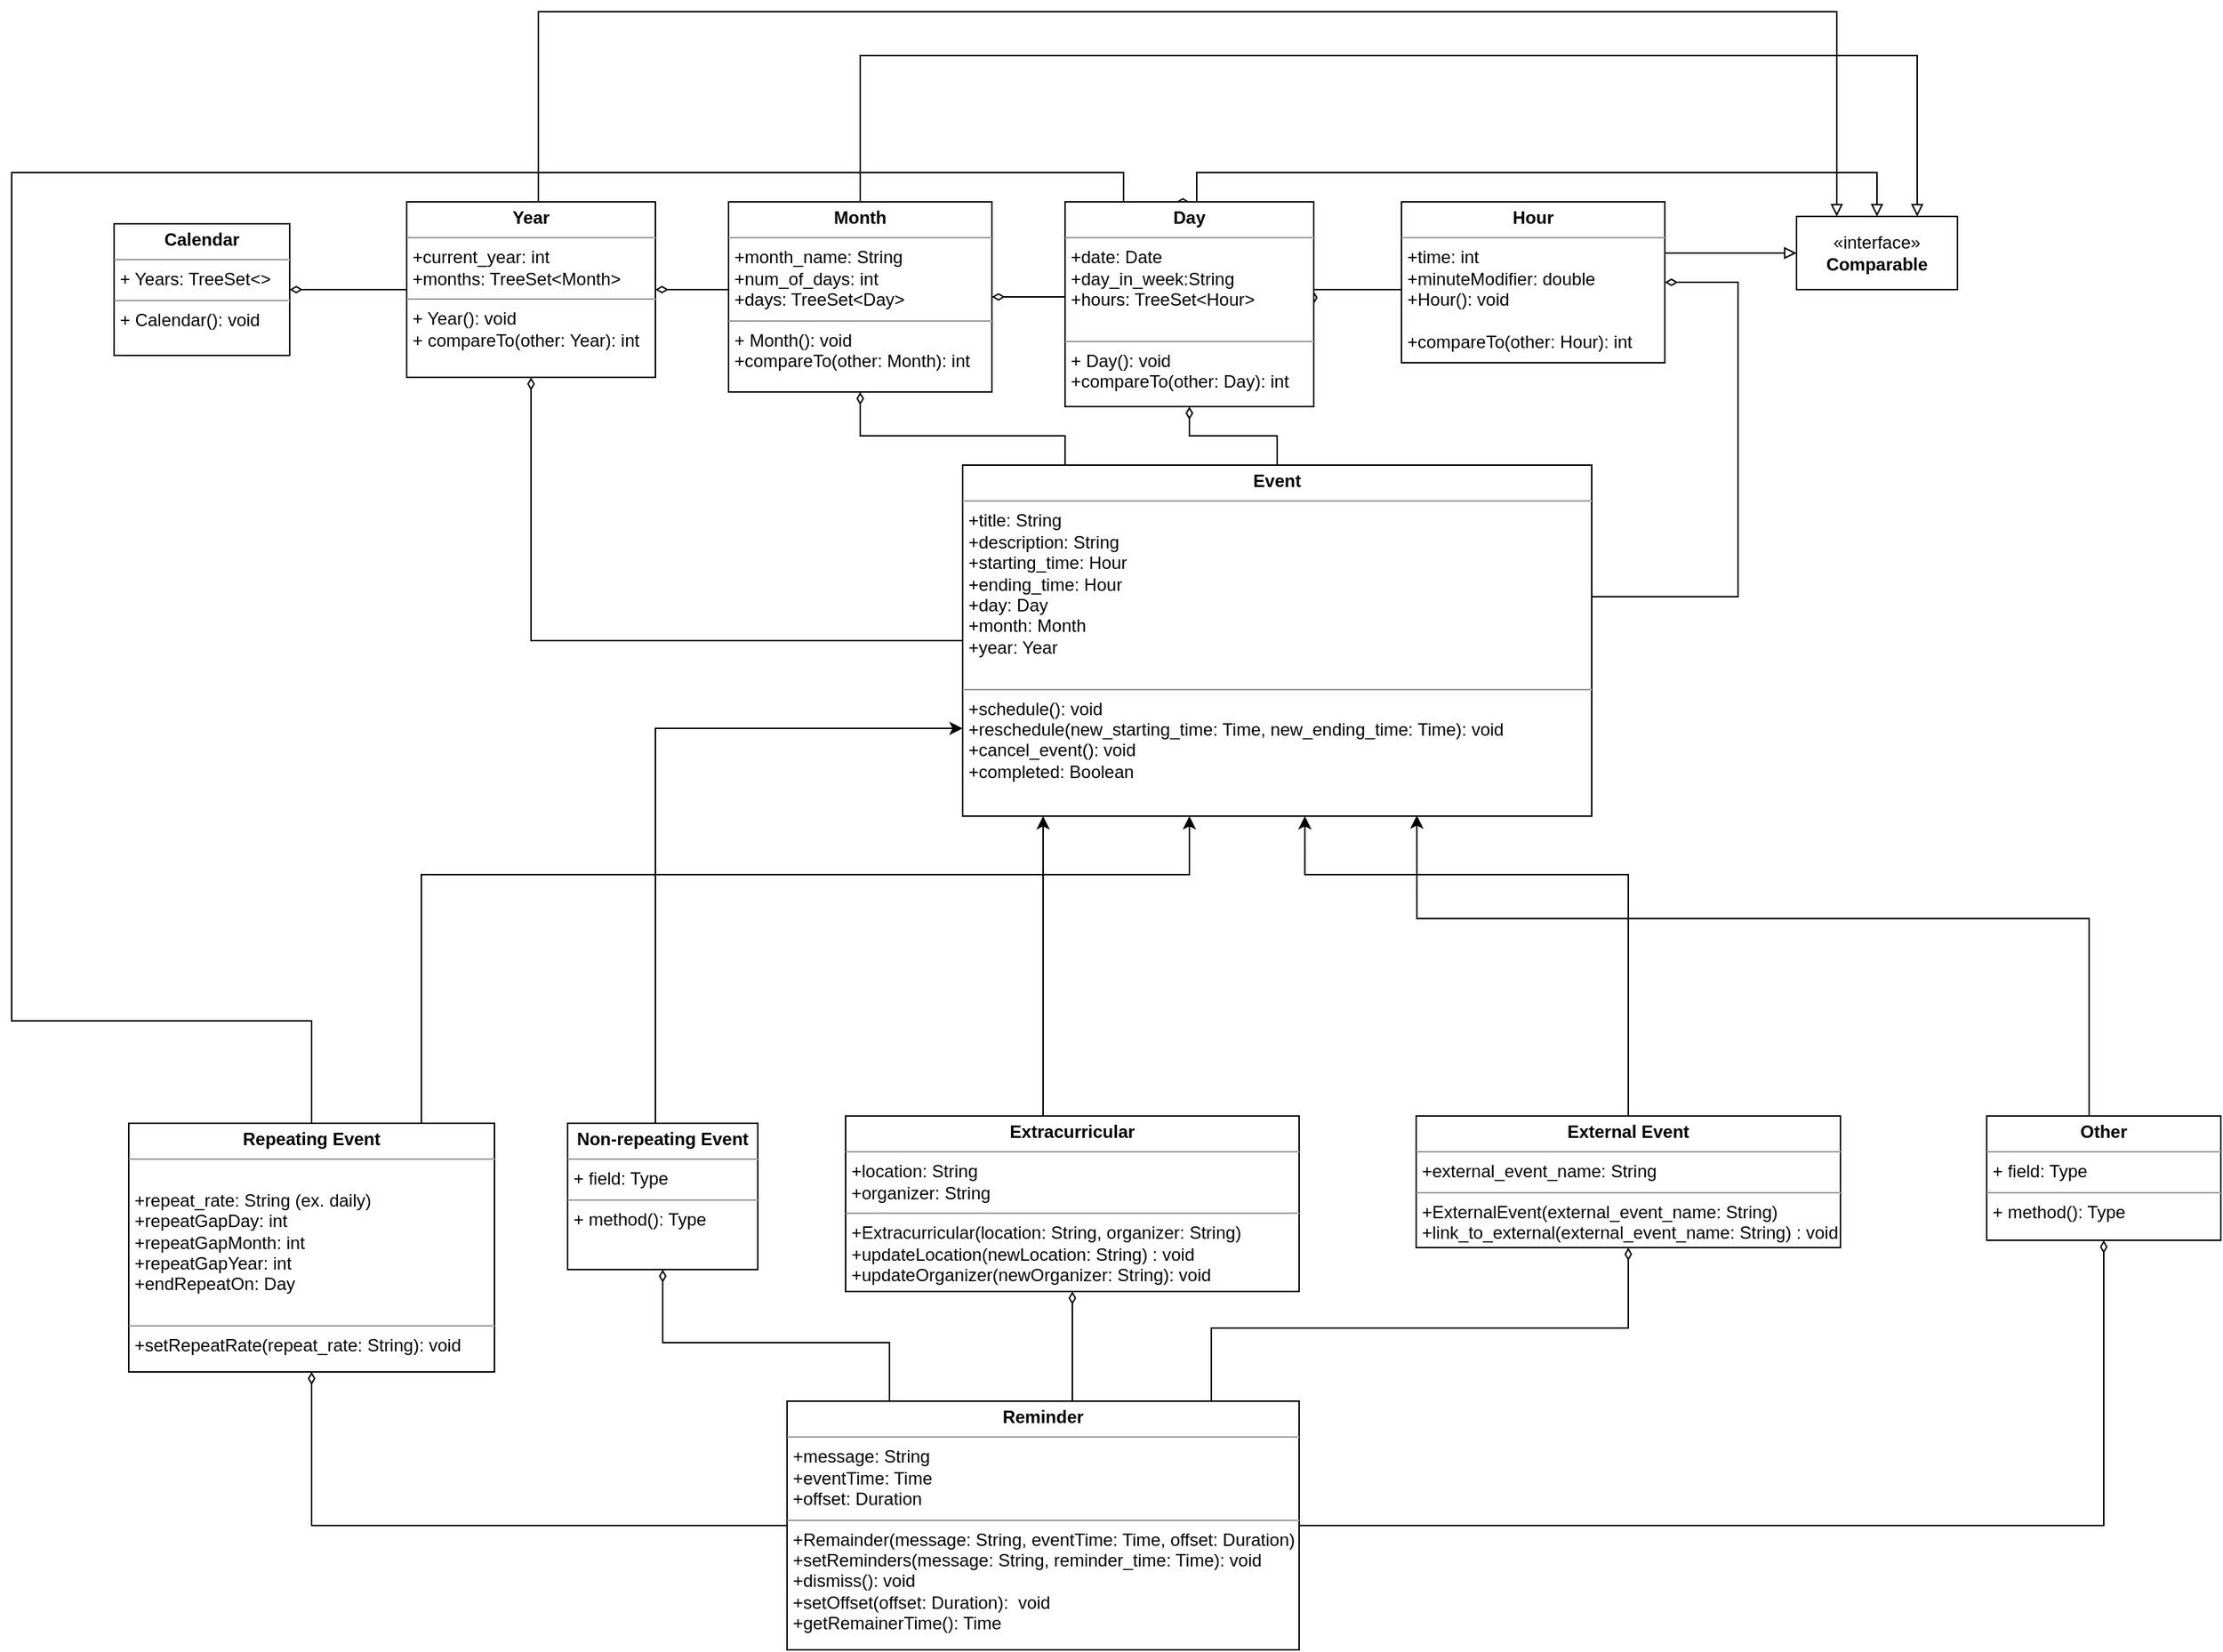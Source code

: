 <mxfile version="23.1.1" type="google">
  <diagram name="Page-1" id="-K9yy9LpAzxLwBDiCklg">
    <mxGraphModel grid="1" page="1" gridSize="10" guides="1" tooltips="1" connect="1" arrows="1" fold="1" pageScale="1" pageWidth="850" pageHeight="1100" math="0" shadow="0">
      <root>
        <mxCell id="0" />
        <mxCell id="1" parent="0" />
        <mxCell id="DYBAjCkYLBRbGj8Oh9fv-54" style="edgeStyle=orthogonalEdgeStyle;rounded=0;orthogonalLoop=1;jettySize=auto;html=1;endArrow=diamondThin;endFill=0;" edge="1" parent="1" source="fVKeZCsj54aVS2Uwb1Ek-9" target="DYBAjCkYLBRbGj8Oh9fv-42">
          <mxGeometry relative="1" as="geometry" />
        </mxCell>
        <mxCell id="fVKeZCsj54aVS2Uwb1Ek-9" value="&lt;p style=&quot;margin:0px;margin-top:4px;text-align:center;&quot;&gt;&lt;b&gt;Year&lt;/b&gt;&lt;/p&gt;&lt;hr size=&quot;1&quot;&gt;&lt;p style=&quot;margin:0px;margin-left:4px;&quot;&gt;+current_year: int&lt;/p&gt;&lt;p style=&quot;margin:0px;margin-left:4px;&quot;&gt;+months: TreeSet&amp;lt;Month&amp;gt;&lt;/p&gt;&lt;hr size=&quot;1&quot;&gt;&lt;p style=&quot;margin:0px;margin-left:4px;&quot;&gt;+ Year(): void&lt;/p&gt;&lt;p style=&quot;margin:0px;margin-left:4px;&quot;&gt;+ compareTo(other: Year): int&lt;/p&gt;" style="verticalAlign=top;align=left;overflow=fill;fontSize=12;fontFamily=Helvetica;html=1;whiteSpace=wrap;" vertex="1" parent="1">
          <mxGeometry x="100" y="30" width="170" height="120" as="geometry" />
        </mxCell>
        <mxCell id="DYBAjCkYLBRbGj8Oh9fv-66" style="edgeStyle=orthogonalEdgeStyle;rounded=0;orthogonalLoop=1;jettySize=auto;html=1;entryX=0.5;entryY=1;entryDx=0;entryDy=0;endArrow=diamondThin;endFill=0;" edge="1" parent="1" source="fVKeZCsj54aVS2Uwb1Ek-10" target="DYBAjCkYLBRbGj8Oh9fv-46">
          <mxGeometry relative="1" as="geometry" />
        </mxCell>
        <mxCell id="DYBAjCkYLBRbGj8Oh9fv-68" style="edgeStyle=orthogonalEdgeStyle;rounded=0;orthogonalLoop=1;jettySize=auto;html=1;entryX=0.5;entryY=1;entryDx=0;entryDy=0;endArrow=diamondThin;endFill=0;" edge="1" parent="1" source="fVKeZCsj54aVS2Uwb1Ek-10" target="DYBAjCkYLBRbGj8Oh9fv-44">
          <mxGeometry relative="1" as="geometry">
            <Array as="points">
              <mxPoint x="555" y="830" />
              <mxPoint x="555" y="830" />
            </Array>
          </mxGeometry>
        </mxCell>
        <mxCell id="DYBAjCkYLBRbGj8Oh9fv-95" style="edgeStyle=orthogonalEdgeStyle;rounded=0;orthogonalLoop=1;jettySize=auto;html=1;endArrow=diamondThin;endFill=0;" edge="1" parent="1" source="fVKeZCsj54aVS2Uwb1Ek-10" target="DYBAjCkYLBRbGj8Oh9fv-45">
          <mxGeometry relative="1" as="geometry">
            <Array as="points">
              <mxPoint x="430" y="810" />
              <mxPoint x="275" y="810" />
            </Array>
          </mxGeometry>
        </mxCell>
        <mxCell id="DYBAjCkYLBRbGj8Oh9fv-96" style="edgeStyle=orthogonalEdgeStyle;rounded=0;orthogonalLoop=1;jettySize=auto;html=1;endArrow=diamondThin;endFill=0;" edge="1" parent="1" source="fVKeZCsj54aVS2Uwb1Ek-10" target="DYBAjCkYLBRbGj8Oh9fv-43">
          <mxGeometry relative="1" as="geometry">
            <Array as="points">
              <mxPoint x="650" y="800" />
              <mxPoint x="935" y="800" />
            </Array>
          </mxGeometry>
        </mxCell>
        <mxCell id="DYBAjCkYLBRbGj8Oh9fv-98" style="edgeStyle=orthogonalEdgeStyle;rounded=0;orthogonalLoop=1;jettySize=auto;html=1;entryX=0.5;entryY=1;entryDx=0;entryDy=0;endArrow=diamondThin;endFill=0;" edge="1" parent="1" source="fVKeZCsj54aVS2Uwb1Ek-10" target="DYBAjCkYLBRbGj8Oh9fv-74">
          <mxGeometry relative="1" as="geometry" />
        </mxCell>
        <mxCell id="fVKeZCsj54aVS2Uwb1Ek-10" value="&lt;p style=&quot;margin:0px;margin-top:4px;text-align:center;&quot;&gt;&lt;b&gt;Reminder&lt;/b&gt;&lt;/p&gt;&lt;hr size=&quot;1&quot;&gt;&lt;p style=&quot;margin:0px;margin-left:4px;&quot;&gt;+message: String&lt;/p&gt;&lt;p style=&quot;margin:0px;margin-left:4px;&quot;&gt;+eventTime: Time&lt;/p&gt;&lt;p style=&quot;margin:0px;margin-left:4px;&quot;&gt;+offset: Duration&lt;/p&gt;&lt;hr size=&quot;1&quot;&gt;&lt;p style=&quot;margin:0px;margin-left:4px;&quot;&gt;+Remainder(message: String, eventTime: Time, offset: Duration)&lt;/p&gt;&lt;p style=&quot;margin:0px;margin-left:4px;&quot;&gt;+setReminders(message: String, reminder_time: Time): void&lt;/p&gt;&lt;p style=&quot;margin:0px;margin-left:4px;&quot;&gt;+dismiss(): void&lt;/p&gt;&lt;p style=&quot;margin:0px;margin-left:4px;&quot;&gt;+setOffset(offset: Duration):&amp;nbsp; void&lt;/p&gt;&lt;p style=&quot;margin:0px;margin-left:4px;&quot;&gt;+getRemainerTime(): Time&lt;/p&gt;&lt;p style=&quot;margin:0px;margin-left:4px;&quot;&gt;&lt;br&gt;&lt;/p&gt;" style="verticalAlign=top;align=left;overflow=fill;fontSize=12;fontFamily=Helvetica;html=1;whiteSpace=wrap;" vertex="1" parent="1">
          <mxGeometry x="360" y="850" width="350" height="170" as="geometry" />
        </mxCell>
        <mxCell id="DYBAjCkYLBRbGj8Oh9fv-91" style="edgeStyle=orthogonalEdgeStyle;rounded=0;orthogonalLoop=1;jettySize=auto;html=1;entryX=0.25;entryY=0;entryDx=0;entryDy=0;endArrow=block;endFill=0;exitX=0.5;exitY=0;exitDx=0;exitDy=0;" edge="1" parent="1" source="fVKeZCsj54aVS2Uwb1Ek-9" target="DYBAjCkYLBRbGj8Oh9fv-85">
          <mxGeometry relative="1" as="geometry">
            <Array as="points">
              <mxPoint x="190" y="-100" />
              <mxPoint x="1077" y="-100" />
            </Array>
          </mxGeometry>
        </mxCell>
        <mxCell id="DYBAjCkYLBRbGj8Oh9fv-42" value="&lt;p style=&quot;margin:0px;margin-top:4px;text-align:center;&quot;&gt;&lt;b&gt;Calendar&lt;/b&gt;&lt;/p&gt;&lt;hr size=&quot;1&quot;&gt;&lt;p style=&quot;margin:0px;margin-left:4px;&quot;&gt;+ Years: TreeSet&amp;lt;&amp;gt;&lt;/p&gt;&lt;hr size=&quot;1&quot;&gt;&lt;p style=&quot;margin:0px;margin-left:4px;&quot;&gt;+ Calendar(): void&lt;/p&gt;" style="verticalAlign=top;align=left;overflow=fill;fontSize=12;fontFamily=Helvetica;html=1;whiteSpace=wrap;" vertex="1" parent="1">
          <mxGeometry x="-100" y="45" width="120" height="90" as="geometry" />
        </mxCell>
        <mxCell id="DYBAjCkYLBRbGj8Oh9fv-43" value="&lt;p style=&quot;margin:0px;margin-top:4px;text-align:center;&quot;&gt;&lt;b&gt;External Event&lt;/b&gt;&lt;/p&gt;&lt;hr size=&quot;1&quot;&gt;&lt;p style=&quot;margin:0px;margin-left:4px;&quot;&gt;+external_event_name: String&lt;/p&gt;&lt;hr size=&quot;1&quot;&gt;&lt;p style=&quot;margin:0px;margin-left:4px;&quot;&gt;+ExternalEvent(external_event_name: String)&lt;/p&gt;&lt;p style=&quot;margin:0px;margin-left:4px;&quot;&gt;+link_to_external(external_event_name: String) : void&lt;/p&gt;" style="verticalAlign=top;align=left;overflow=fill;fontSize=12;fontFamily=Helvetica;html=1;whiteSpace=wrap;" vertex="1" parent="1">
          <mxGeometry x="790" y="655" width="290" height="90" as="geometry" />
        </mxCell>
        <mxCell id="DYBAjCkYLBRbGj8Oh9fv-44" value="&lt;p style=&quot;margin:0px;margin-top:4px;text-align:center;&quot;&gt;&lt;b&gt;Extracurricular&lt;/b&gt;&lt;/p&gt;&lt;hr size=&quot;1&quot;&gt;&lt;p style=&quot;margin:0px;margin-left:4px;&quot;&gt;+location: String&lt;/p&gt;&lt;p style=&quot;margin:0px;margin-left:4px;&quot;&gt;+organizer: String&lt;/p&gt;&lt;hr size=&quot;1&quot;&gt;&lt;p style=&quot;margin:0px;margin-left:4px;&quot;&gt;+Extracurricular(location: String, organizer: String)&lt;/p&gt;&lt;p style=&quot;margin:0px;margin-left:4px;&quot;&gt;+updateLocation(newLocation: String) : void&lt;/p&gt;&lt;p style=&quot;margin:0px;margin-left:4px;&quot;&gt;+updateOrganizer(newOrganizer: String): void&lt;/p&gt;" style="verticalAlign=top;align=left;overflow=fill;fontSize=12;fontFamily=Helvetica;html=1;whiteSpace=wrap;" vertex="1" parent="1">
          <mxGeometry x="400" y="655" width="310" height="120" as="geometry" />
        </mxCell>
        <mxCell id="DYBAjCkYLBRbGj8Oh9fv-97" style="edgeStyle=orthogonalEdgeStyle;rounded=0;orthogonalLoop=1;jettySize=auto;html=1;entryX=0;entryY=0.75;entryDx=0;entryDy=0;endArrow=classic;endFill=1;" edge="1" parent="1" source="DYBAjCkYLBRbGj8Oh9fv-45" target="DYBAjCkYLBRbGj8Oh9fv-47">
          <mxGeometry relative="1" as="geometry">
            <Array as="points">
              <mxPoint x="270" y="390" />
            </Array>
          </mxGeometry>
        </mxCell>
        <mxCell id="DYBAjCkYLBRbGj8Oh9fv-45" value="&lt;p style=&quot;margin:0px;margin-top:4px;text-align:center;&quot;&gt;&lt;b&gt;Non-repeating Event&lt;/b&gt;&lt;/p&gt;&lt;hr size=&quot;1&quot;&gt;&lt;p style=&quot;margin:0px;margin-left:4px;&quot;&gt;+ field: Type&lt;/p&gt;&lt;hr size=&quot;1&quot;&gt;&lt;p style=&quot;margin:0px;margin-left:4px;&quot;&gt;+ method(): Type&lt;/p&gt;" style="verticalAlign=top;align=left;overflow=fill;fontSize=12;fontFamily=Helvetica;html=1;whiteSpace=wrap;" vertex="1" parent="1">
          <mxGeometry x="210" y="660" width="130" height="100" as="geometry" />
        </mxCell>
        <mxCell id="DYBAjCkYLBRbGj8Oh9fv-61" style="edgeStyle=orthogonalEdgeStyle;rounded=0;orthogonalLoop=1;jettySize=auto;html=1;endArrow=classic;endFill=1;" edge="1" parent="1" source="DYBAjCkYLBRbGj8Oh9fv-46">
          <mxGeometry relative="1" as="geometry">
            <Array as="points">
              <mxPoint x="110" y="490" />
              <mxPoint x="635" y="490" />
            </Array>
            <mxPoint x="635" y="450" as="targetPoint" />
          </mxGeometry>
        </mxCell>
        <mxCell id="DYBAjCkYLBRbGj8Oh9fv-79" style="edgeStyle=orthogonalEdgeStyle;rounded=0;orthogonalLoop=1;jettySize=auto;html=1;entryX=0.5;entryY=0;entryDx=0;entryDy=0;endArrow=diamondThin;endFill=0;" edge="1" parent="1" source="DYBAjCkYLBRbGj8Oh9fv-46" target="DYBAjCkYLBRbGj8Oh9fv-50">
          <mxGeometry relative="1" as="geometry">
            <Array as="points">
              <mxPoint x="-170" y="590" />
              <mxPoint x="-170" y="10" />
              <mxPoint x="590" y="10" />
              <mxPoint x="590" y="30" />
            </Array>
          </mxGeometry>
        </mxCell>
        <mxCell id="DYBAjCkYLBRbGj8Oh9fv-46" value="&lt;p style=&quot;margin:0px;margin-top:4px;text-align:center;&quot;&gt;&lt;b&gt;Repeating Event&lt;/b&gt;&lt;/p&gt;&lt;hr size=&quot;1&quot;&gt;&lt;p style=&quot;margin:0px;margin-left:4px;&quot;&gt;&lt;br&gt;&lt;/p&gt;&lt;p style=&quot;margin:0px;margin-left:4px;&quot;&gt;+repeat_rate: String (ex. daily)&lt;/p&gt;&lt;p style=&quot;margin:0px;margin-left:4px;&quot;&gt;+repeatGapDay: int&lt;/p&gt;&lt;p style=&quot;margin:0px;margin-left:4px;&quot;&gt;+repeatGapMonth: int&lt;/p&gt;&lt;p style=&quot;margin:0px;margin-left:4px;&quot;&gt;+repeatGapYear: int&lt;/p&gt;&lt;p style=&quot;margin:0px;margin-left:4px;&quot;&gt;+endRepeatOn: Day&lt;/p&gt;&lt;p style=&quot;margin:0px;margin-left:4px;&quot;&gt;&lt;br&gt;&lt;/p&gt;&lt;hr size=&quot;1&quot;&gt;&lt;p style=&quot;margin:0px;margin-left:4px;&quot;&gt;+setRepeatRate(repeat_rate: String): void&lt;/p&gt;" style="verticalAlign=top;align=left;overflow=fill;fontSize=12;fontFamily=Helvetica;html=1;whiteSpace=wrap;" vertex="1" parent="1">
          <mxGeometry x="-90" y="660" width="250" height="170" as="geometry" />
        </mxCell>
        <mxCell id="DYBAjCkYLBRbGj8Oh9fv-58" style="edgeStyle=orthogonalEdgeStyle;rounded=0;orthogonalLoop=1;jettySize=auto;html=1;entryX=0.5;entryY=1;entryDx=0;entryDy=0;endArrow=diamondThin;endFill=0;" edge="1" parent="1" source="DYBAjCkYLBRbGj8Oh9fv-47" target="DYBAjCkYLBRbGj8Oh9fv-50">
          <mxGeometry relative="1" as="geometry" />
        </mxCell>
        <mxCell id="DYBAjCkYLBRbGj8Oh9fv-59" style="edgeStyle=orthogonalEdgeStyle;rounded=0;orthogonalLoop=1;jettySize=auto;html=1;entryX=1;entryY=0.5;entryDx=0;entryDy=0;endArrow=diamondThin;endFill=0;" edge="1" parent="1" source="DYBAjCkYLBRbGj8Oh9fv-47" target="DYBAjCkYLBRbGj8Oh9fv-48">
          <mxGeometry relative="1" as="geometry">
            <Array as="points">
              <mxPoint x="1010" y="300" />
              <mxPoint x="1010" y="85" />
              <mxPoint x="960" y="85" />
            </Array>
          </mxGeometry>
        </mxCell>
        <mxCell id="DYBAjCkYLBRbGj8Oh9fv-80" style="edgeStyle=orthogonalEdgeStyle;rounded=0;orthogonalLoop=1;jettySize=auto;html=1;entryX=0.5;entryY=1;entryDx=0;entryDy=0;endArrow=diamondThin;endFill=0;" edge="1" parent="1" source="DYBAjCkYLBRbGj8Oh9fv-47" target="fVKeZCsj54aVS2Uwb1Ek-9">
          <mxGeometry relative="1" as="geometry" />
        </mxCell>
        <mxCell id="DYBAjCkYLBRbGj8Oh9fv-47" value="&lt;p style=&quot;margin:0px;margin-top:4px;text-align:center;&quot;&gt;&lt;b&gt;Event&lt;/b&gt;&lt;/p&gt;&lt;hr size=&quot;1&quot;&gt;&lt;p style=&quot;margin:0px;margin-left:4px;&quot;&gt;+title: String&lt;/p&gt;&lt;p style=&quot;margin:0px;margin-left:4px;&quot;&gt;+description: String&lt;/p&gt;&lt;p style=&quot;margin:0px;margin-left:4px;&quot;&gt;+starting_time: Hour&lt;/p&gt;&lt;p style=&quot;margin:0px;margin-left:4px;&quot;&gt;+ending_time: Hour&lt;/p&gt;&lt;p style=&quot;margin:0px;margin-left:4px;&quot;&gt;+day: Day&lt;/p&gt;&lt;p style=&quot;margin:0px;margin-left:4px;&quot;&gt;+month: Month&lt;/p&gt;&lt;p style=&quot;margin:0px;margin-left:4px;&quot;&gt;+year: Year&lt;/p&gt;&lt;p style=&quot;margin:0px;margin-left:4px;&quot;&gt;&lt;br&gt;&lt;/p&gt;&lt;hr size=&quot;1&quot;&gt;&lt;p style=&quot;margin:0px;margin-left:4px;&quot;&gt;+schedule(): void&lt;/p&gt;&lt;p style=&quot;margin:0px;margin-left:4px;&quot;&gt;+reschedule(new_starting_time: Time, new_ending_time: Time): void&lt;/p&gt;&lt;p style=&quot;margin:0px;margin-left:4px;&quot;&gt;+cancel_event(): void&lt;/p&gt;&lt;p style=&quot;margin:0px;margin-left:4px;&quot;&gt;+completed: Boolean&lt;/p&gt;&lt;p style=&quot;margin:0px;margin-left:4px;&quot;&gt;&lt;br&gt;&lt;/p&gt;" style="verticalAlign=top;align=left;overflow=fill;fontSize=12;fontFamily=Helvetica;html=1;whiteSpace=wrap;" vertex="1" parent="1">
          <mxGeometry x="480" y="210" width="430" height="240" as="geometry" />
        </mxCell>
        <mxCell id="DYBAjCkYLBRbGj8Oh9fv-57" style="edgeStyle=orthogonalEdgeStyle;rounded=0;orthogonalLoop=1;jettySize=auto;html=1;entryX=1;entryY=0.5;entryDx=0;entryDy=0;endArrow=diamondThin;endFill=0;" edge="1" parent="1" source="DYBAjCkYLBRbGj8Oh9fv-48" target="DYBAjCkYLBRbGj8Oh9fv-50">
          <mxGeometry relative="1" as="geometry">
            <Array as="points">
              <mxPoint x="720" y="90" />
            </Array>
          </mxGeometry>
        </mxCell>
        <mxCell id="DYBAjCkYLBRbGj8Oh9fv-86" style="edgeStyle=orthogonalEdgeStyle;rounded=0;orthogonalLoop=1;jettySize=auto;html=1;entryX=0;entryY=0.5;entryDx=0;entryDy=0;endArrow=block;endFill=0;" edge="1" parent="1" source="DYBAjCkYLBRbGj8Oh9fv-48" target="DYBAjCkYLBRbGj8Oh9fv-85">
          <mxGeometry relative="1" as="geometry">
            <Array as="points">
              <mxPoint x="930" y="65" />
              <mxPoint x="930" y="65" />
            </Array>
          </mxGeometry>
        </mxCell>
        <mxCell id="DYBAjCkYLBRbGj8Oh9fv-48" value="&lt;p style=&quot;margin:0px;margin-top:4px;text-align:center;&quot;&gt;&lt;b&gt;Hour&lt;/b&gt;&lt;/p&gt;&lt;hr size=&quot;1&quot;&gt;&lt;p style=&quot;margin:0px;margin-left:4px;&quot;&gt;+time: int&lt;/p&gt;&lt;p style=&quot;margin:0px;margin-left:4px;&quot;&gt;+minuteModifier: double&lt;/p&gt;&lt;p style=&quot;margin:0px;margin-left:4px;&quot;&gt;+Hour(): void&lt;/p&gt;&lt;p style=&quot;margin:0px;margin-left:4px;&quot;&gt;&lt;br&gt;&lt;/p&gt;&lt;p style=&quot;margin:0px;margin-left:4px;&quot;&gt;+compareTo(other: Hour): int&lt;/p&gt;" style="verticalAlign=top;align=left;overflow=fill;fontSize=12;fontFamily=Helvetica;html=1;whiteSpace=wrap;" vertex="1" parent="1">
          <mxGeometry x="780" y="30" width="180" height="110" as="geometry" />
        </mxCell>
        <mxCell id="DYBAjCkYLBRbGj8Oh9fv-55" style="edgeStyle=orthogonalEdgeStyle;rounded=0;orthogonalLoop=1;jettySize=auto;html=1;exitX=0;exitY=0.5;exitDx=0;exitDy=0;entryX=1;entryY=0.5;entryDx=0;entryDy=0;endArrow=diamondThin;endFill=0;" edge="1" parent="1" source="DYBAjCkYLBRbGj8Oh9fv-49" target="fVKeZCsj54aVS2Uwb1Ek-9">
          <mxGeometry relative="1" as="geometry">
            <Array as="points">
              <mxPoint x="345" y="75" />
            </Array>
          </mxGeometry>
        </mxCell>
        <mxCell id="DYBAjCkYLBRbGj8Oh9fv-94" style="edgeStyle=orthogonalEdgeStyle;rounded=0;orthogonalLoop=1;jettySize=auto;html=1;entryX=0.75;entryY=0;entryDx=0;entryDy=0;endArrow=block;endFill=0;" edge="1" parent="1" source="DYBAjCkYLBRbGj8Oh9fv-49" target="DYBAjCkYLBRbGj8Oh9fv-85">
          <mxGeometry relative="1" as="geometry">
            <Array as="points">
              <mxPoint x="410" y="-70" />
              <mxPoint x="1133" y="-70" />
            </Array>
          </mxGeometry>
        </mxCell>
        <mxCell id="DYBAjCkYLBRbGj8Oh9fv-49" value="&lt;p style=&quot;margin:0px;margin-top:4px;text-align:center;&quot;&gt;&lt;b&gt;Month&lt;/b&gt;&lt;/p&gt;&lt;hr size=&quot;1&quot;&gt;&lt;p style=&quot;margin:0px;margin-left:4px;&quot;&gt;+month_name: String&lt;/p&gt;&lt;p style=&quot;margin:0px;margin-left:4px;&quot;&gt;+num_of_days: int&lt;/p&gt;&lt;p style=&quot;margin:0px;margin-left:4px;&quot;&gt;+days: TreeSet&amp;lt;Day&amp;gt;&lt;/p&gt;&lt;hr size=&quot;1&quot;&gt;&lt;p style=&quot;margin:0px;margin-left:4px;&quot;&gt;+ Month(): void&lt;/p&gt;&lt;p style=&quot;margin:0px;margin-left:4px;&quot;&gt;+compareTo(other: Month): int&lt;/p&gt;" style="verticalAlign=top;align=left;overflow=fill;fontSize=12;fontFamily=Helvetica;html=1;whiteSpace=wrap;" vertex="1" parent="1">
          <mxGeometry x="320" y="30" width="180" height="130" as="geometry" />
        </mxCell>
        <mxCell id="DYBAjCkYLBRbGj8Oh9fv-56" style="edgeStyle=orthogonalEdgeStyle;rounded=0;orthogonalLoop=1;jettySize=auto;html=1;entryX=1;entryY=0.5;entryDx=0;entryDy=0;endArrow=diamondThin;endFill=0;" edge="1" parent="1" source="DYBAjCkYLBRbGj8Oh9fv-50" target="DYBAjCkYLBRbGj8Oh9fv-49">
          <mxGeometry relative="1" as="geometry">
            <Array as="points">
              <mxPoint x="530" y="95" />
              <mxPoint x="530" y="95" />
            </Array>
          </mxGeometry>
        </mxCell>
        <mxCell id="DYBAjCkYLBRbGj8Oh9fv-87" style="edgeStyle=orthogonalEdgeStyle;rounded=0;orthogonalLoop=1;jettySize=auto;html=1;entryX=0.5;entryY=0;entryDx=0;entryDy=0;endArrow=block;endFill=0;" edge="1" parent="1" source="DYBAjCkYLBRbGj8Oh9fv-50" target="DYBAjCkYLBRbGj8Oh9fv-85">
          <mxGeometry relative="1" as="geometry">
            <Array as="points">
              <mxPoint x="640" y="10" />
              <mxPoint x="1105" y="10" />
            </Array>
          </mxGeometry>
        </mxCell>
        <mxCell id="DYBAjCkYLBRbGj8Oh9fv-50" value="&lt;p style=&quot;margin:0px;margin-top:4px;text-align:center;&quot;&gt;&lt;b&gt;Day&lt;/b&gt;&lt;/p&gt;&lt;hr size=&quot;1&quot;&gt;&lt;p style=&quot;margin:0px;margin-left:4px;&quot;&gt;+date: Date&lt;/p&gt;&lt;p style=&quot;margin:0px;margin-left:4px;&quot;&gt;+day_in_week:String&lt;/p&gt;&lt;p style=&quot;margin:0px;margin-left:4px;&quot;&gt;+hours: TreeSet&amp;lt;Hour&amp;gt;&lt;/p&gt;&lt;p style=&quot;margin:0px;margin-left:4px;&quot;&gt;&lt;br&gt;&lt;/p&gt;&lt;hr size=&quot;1&quot;&gt;&lt;p style=&quot;margin:0px;margin-left:4px;&quot;&gt;+ Day(): void&lt;/p&gt;&lt;p style=&quot;margin:0px;margin-left:4px;&quot;&gt;+compareTo(other: Day): int&lt;/p&gt;" style="verticalAlign=top;align=left;overflow=fill;fontSize=12;fontFamily=Helvetica;html=1;whiteSpace=wrap;" vertex="1" parent="1">
          <mxGeometry x="550" y="30" width="170" height="140" as="geometry" />
        </mxCell>
        <mxCell id="fVKeZCsj54aVS2Uwb1Ek-13" style="edgeStyle=none;curved=1;rounded=0;orthogonalLoop=1;jettySize=auto;html=1;exitX=0.5;exitY=1;exitDx=0;exitDy=0;fontSize=12;startSize=8;endSize=8;" edge="1" parent="1" source="DYBAjCkYLBRbGj8Oh9fv-49" target="DYBAjCkYLBRbGj8Oh9fv-49">
          <mxGeometry relative="1" as="geometry" />
        </mxCell>
        <mxCell id="DYBAjCkYLBRbGj8Oh9fv-74" value="&lt;p style=&quot;margin:0px;margin-top:4px;text-align:center;&quot;&gt;&lt;b&gt;Other&lt;/b&gt;&lt;/p&gt;&lt;hr size=&quot;1&quot;&gt;&lt;p style=&quot;margin:0px;margin-left:4px;&quot;&gt;+ field: Type&lt;/p&gt;&lt;hr size=&quot;1&quot;&gt;&lt;p style=&quot;margin:0px;margin-left:4px;&quot;&gt;+ method(): Type&lt;/p&gt;" style="verticalAlign=top;align=left;overflow=fill;fontSize=12;fontFamily=Helvetica;html=1;whiteSpace=wrap;" vertex="1" parent="1">
          <mxGeometry x="1180" y="655" width="160" height="85" as="geometry" />
        </mxCell>
        <mxCell id="DYBAjCkYLBRbGj8Oh9fv-76" style="edgeStyle=orthogonalEdgeStyle;rounded=0;orthogonalLoop=1;jettySize=auto;html=1;entryX=0.722;entryY=0.998;entryDx=0;entryDy=0;entryPerimeter=0;endArrow=classic;endFill=1;" edge="1" parent="1" source="DYBAjCkYLBRbGj8Oh9fv-74" target="DYBAjCkYLBRbGj8Oh9fv-47">
          <mxGeometry relative="1" as="geometry">
            <Array as="points">
              <mxPoint x="1250" y="520" />
              <mxPoint x="791" y="520" />
            </Array>
          </mxGeometry>
        </mxCell>
        <mxCell id="DYBAjCkYLBRbGj8Oh9fv-78" style="edgeStyle=orthogonalEdgeStyle;rounded=0;orthogonalLoop=1;jettySize=auto;html=1;endArrow=diamondThin;endFill=0;" edge="1" parent="1">
          <mxGeometry relative="1" as="geometry">
            <Array as="points">
              <mxPoint x="550" y="190" />
              <mxPoint x="410" y="190" />
            </Array>
            <mxPoint x="550" y="210" as="sourcePoint" />
            <mxPoint x="410" y="160" as="targetPoint" />
          </mxGeometry>
        </mxCell>
        <mxCell id="DYBAjCkYLBRbGj8Oh9fv-83" style="edgeStyle=orthogonalEdgeStyle;rounded=0;orthogonalLoop=1;jettySize=auto;html=1;endArrow=classic;endFill=1;" edge="1" parent="1" source="DYBAjCkYLBRbGj8Oh9fv-44">
          <mxGeometry relative="1" as="geometry">
            <mxPoint x="535" y="450" as="targetPoint" />
            <Array as="points">
              <mxPoint x="535" y="530" />
              <mxPoint x="535" y="530" />
            </Array>
          </mxGeometry>
        </mxCell>
        <mxCell id="DYBAjCkYLBRbGj8Oh9fv-84" style="edgeStyle=orthogonalEdgeStyle;rounded=0;orthogonalLoop=1;jettySize=auto;html=1;endArrow=classic;endFill=1;entryX=0.544;entryY=1;entryDx=0;entryDy=0;entryPerimeter=0;exitX=0.5;exitY=0;exitDx=0;exitDy=0;" edge="1" parent="1" source="DYBAjCkYLBRbGj8Oh9fv-43" target="DYBAjCkYLBRbGj8Oh9fv-47">
          <mxGeometry relative="1" as="geometry">
            <Array as="points">
              <mxPoint x="935" y="490" />
              <mxPoint x="714" y="490" />
            </Array>
            <mxPoint x="935" y="665" as="sourcePoint" />
            <mxPoint x="710" y="460" as="targetPoint" />
          </mxGeometry>
        </mxCell>
        <mxCell id="DYBAjCkYLBRbGj8Oh9fv-85" value="«interface»&lt;br&gt;&lt;b&gt;Comparable&lt;/b&gt;" style="html=1;whiteSpace=wrap;" vertex="1" parent="1">
          <mxGeometry x="1050" y="40" width="110" height="50" as="geometry" />
        </mxCell>
      </root>
    </mxGraphModel>
  </diagram>
</mxfile>
